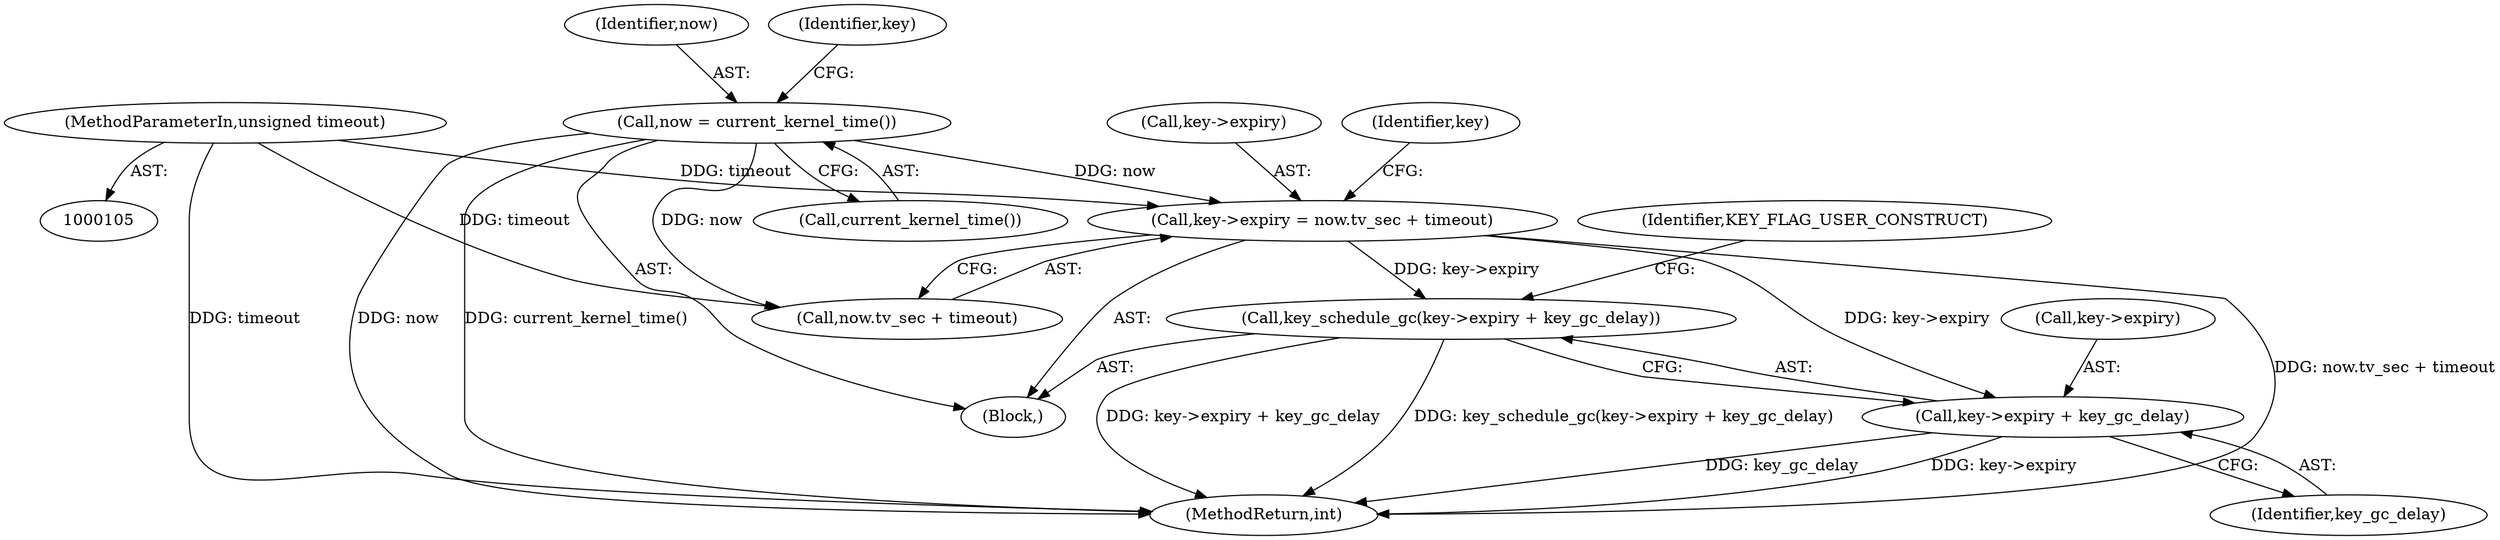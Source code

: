 digraph "0_linux_38327424b40bcebe2de92d07312c89360ac9229a@integer" {
"1000192" [label="(Call,key->expiry = now.tv_sec + timeout)"];
"1000189" [label="(Call,now = current_kernel_time())"];
"1000107" [label="(MethodParameterIn,unsigned timeout)"];
"1000201" [label="(Call,key_schedule_gc(key->expiry + key_gc_delay))"];
"1000202" [label="(Call,key->expiry + key_gc_delay)"];
"1000204" [label="(Identifier,key)"];
"1000190" [label="(Identifier,now)"];
"1000189" [label="(Call,now = current_kernel_time())"];
"1000209" [label="(Identifier,KEY_FLAG_USER_CONSTRUCT)"];
"1000265" [label="(MethodReturn,int)"];
"1000192" [label="(Call,key->expiry = now.tv_sec + timeout)"];
"1000191" [label="(Call,current_kernel_time())"];
"1000206" [label="(Identifier,key_gc_delay)"];
"1000201" [label="(Call,key_schedule_gc(key->expiry + key_gc_delay))"];
"1000162" [label="(Block,)"];
"1000194" [label="(Identifier,key)"];
"1000193" [label="(Call,key->expiry)"];
"1000202" [label="(Call,key->expiry + key_gc_delay)"];
"1000203" [label="(Call,key->expiry)"];
"1000196" [label="(Call,now.tv_sec + timeout)"];
"1000107" [label="(MethodParameterIn,unsigned timeout)"];
"1000192" -> "1000162"  [label="AST: "];
"1000192" -> "1000196"  [label="CFG: "];
"1000193" -> "1000192"  [label="AST: "];
"1000196" -> "1000192"  [label="AST: "];
"1000204" -> "1000192"  [label="CFG: "];
"1000192" -> "1000265"  [label="DDG: now.tv_sec + timeout"];
"1000189" -> "1000192"  [label="DDG: now"];
"1000107" -> "1000192"  [label="DDG: timeout"];
"1000192" -> "1000201"  [label="DDG: key->expiry"];
"1000192" -> "1000202"  [label="DDG: key->expiry"];
"1000189" -> "1000162"  [label="AST: "];
"1000189" -> "1000191"  [label="CFG: "];
"1000190" -> "1000189"  [label="AST: "];
"1000191" -> "1000189"  [label="AST: "];
"1000194" -> "1000189"  [label="CFG: "];
"1000189" -> "1000265"  [label="DDG: now"];
"1000189" -> "1000265"  [label="DDG: current_kernel_time()"];
"1000189" -> "1000196"  [label="DDG: now"];
"1000107" -> "1000105"  [label="AST: "];
"1000107" -> "1000265"  [label="DDG: timeout"];
"1000107" -> "1000196"  [label="DDG: timeout"];
"1000201" -> "1000162"  [label="AST: "];
"1000201" -> "1000202"  [label="CFG: "];
"1000202" -> "1000201"  [label="AST: "];
"1000209" -> "1000201"  [label="CFG: "];
"1000201" -> "1000265"  [label="DDG: key_schedule_gc(key->expiry + key_gc_delay)"];
"1000201" -> "1000265"  [label="DDG: key->expiry + key_gc_delay"];
"1000202" -> "1000206"  [label="CFG: "];
"1000203" -> "1000202"  [label="AST: "];
"1000206" -> "1000202"  [label="AST: "];
"1000202" -> "1000265"  [label="DDG: key_gc_delay"];
"1000202" -> "1000265"  [label="DDG: key->expiry"];
}
